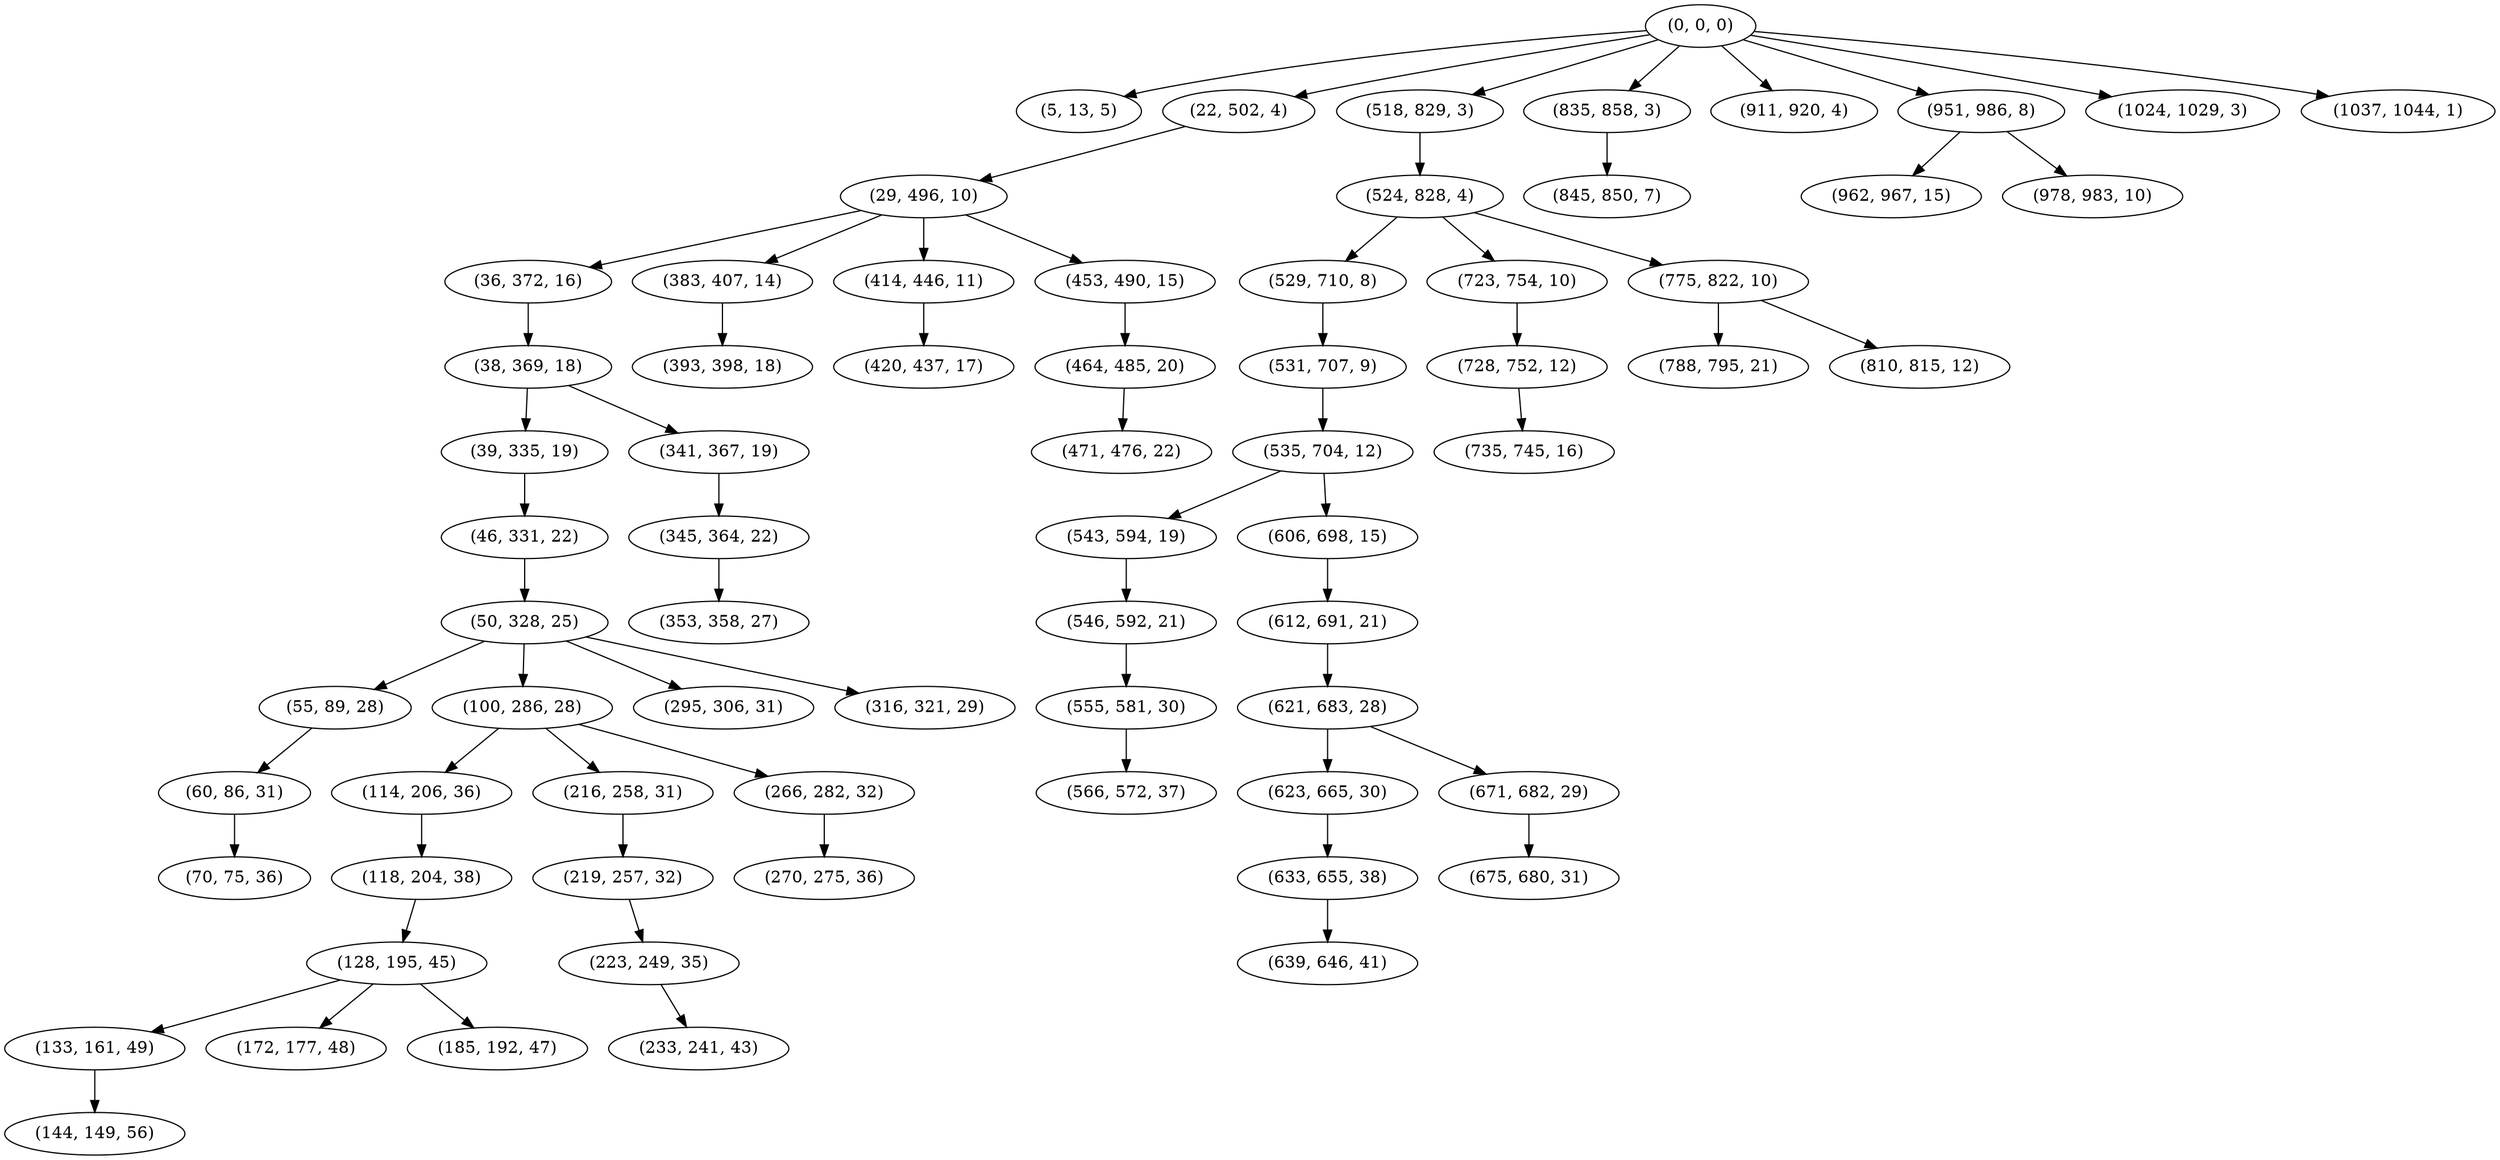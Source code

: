 digraph tree {
    "(0, 0, 0)";
    "(5, 13, 5)";
    "(22, 502, 4)";
    "(29, 496, 10)";
    "(36, 372, 16)";
    "(38, 369, 18)";
    "(39, 335, 19)";
    "(46, 331, 22)";
    "(50, 328, 25)";
    "(55, 89, 28)";
    "(60, 86, 31)";
    "(70, 75, 36)";
    "(100, 286, 28)";
    "(114, 206, 36)";
    "(118, 204, 38)";
    "(128, 195, 45)";
    "(133, 161, 49)";
    "(144, 149, 56)";
    "(172, 177, 48)";
    "(185, 192, 47)";
    "(216, 258, 31)";
    "(219, 257, 32)";
    "(223, 249, 35)";
    "(233, 241, 43)";
    "(266, 282, 32)";
    "(270, 275, 36)";
    "(295, 306, 31)";
    "(316, 321, 29)";
    "(341, 367, 19)";
    "(345, 364, 22)";
    "(353, 358, 27)";
    "(383, 407, 14)";
    "(393, 398, 18)";
    "(414, 446, 11)";
    "(420, 437, 17)";
    "(453, 490, 15)";
    "(464, 485, 20)";
    "(471, 476, 22)";
    "(518, 829, 3)";
    "(524, 828, 4)";
    "(529, 710, 8)";
    "(531, 707, 9)";
    "(535, 704, 12)";
    "(543, 594, 19)";
    "(546, 592, 21)";
    "(555, 581, 30)";
    "(566, 572, 37)";
    "(606, 698, 15)";
    "(612, 691, 21)";
    "(621, 683, 28)";
    "(623, 665, 30)";
    "(633, 655, 38)";
    "(639, 646, 41)";
    "(671, 682, 29)";
    "(675, 680, 31)";
    "(723, 754, 10)";
    "(728, 752, 12)";
    "(735, 745, 16)";
    "(775, 822, 10)";
    "(788, 795, 21)";
    "(810, 815, 12)";
    "(835, 858, 3)";
    "(845, 850, 7)";
    "(911, 920, 4)";
    "(951, 986, 8)";
    "(962, 967, 15)";
    "(978, 983, 10)";
    "(1024, 1029, 3)";
    "(1037, 1044, 1)";
    "(0, 0, 0)" -> "(5, 13, 5)";
    "(0, 0, 0)" -> "(22, 502, 4)";
    "(0, 0, 0)" -> "(518, 829, 3)";
    "(0, 0, 0)" -> "(835, 858, 3)";
    "(0, 0, 0)" -> "(911, 920, 4)";
    "(0, 0, 0)" -> "(951, 986, 8)";
    "(0, 0, 0)" -> "(1024, 1029, 3)";
    "(0, 0, 0)" -> "(1037, 1044, 1)";
    "(22, 502, 4)" -> "(29, 496, 10)";
    "(29, 496, 10)" -> "(36, 372, 16)";
    "(29, 496, 10)" -> "(383, 407, 14)";
    "(29, 496, 10)" -> "(414, 446, 11)";
    "(29, 496, 10)" -> "(453, 490, 15)";
    "(36, 372, 16)" -> "(38, 369, 18)";
    "(38, 369, 18)" -> "(39, 335, 19)";
    "(38, 369, 18)" -> "(341, 367, 19)";
    "(39, 335, 19)" -> "(46, 331, 22)";
    "(46, 331, 22)" -> "(50, 328, 25)";
    "(50, 328, 25)" -> "(55, 89, 28)";
    "(50, 328, 25)" -> "(100, 286, 28)";
    "(50, 328, 25)" -> "(295, 306, 31)";
    "(50, 328, 25)" -> "(316, 321, 29)";
    "(55, 89, 28)" -> "(60, 86, 31)";
    "(60, 86, 31)" -> "(70, 75, 36)";
    "(100, 286, 28)" -> "(114, 206, 36)";
    "(100, 286, 28)" -> "(216, 258, 31)";
    "(100, 286, 28)" -> "(266, 282, 32)";
    "(114, 206, 36)" -> "(118, 204, 38)";
    "(118, 204, 38)" -> "(128, 195, 45)";
    "(128, 195, 45)" -> "(133, 161, 49)";
    "(128, 195, 45)" -> "(172, 177, 48)";
    "(128, 195, 45)" -> "(185, 192, 47)";
    "(133, 161, 49)" -> "(144, 149, 56)";
    "(216, 258, 31)" -> "(219, 257, 32)";
    "(219, 257, 32)" -> "(223, 249, 35)";
    "(223, 249, 35)" -> "(233, 241, 43)";
    "(266, 282, 32)" -> "(270, 275, 36)";
    "(341, 367, 19)" -> "(345, 364, 22)";
    "(345, 364, 22)" -> "(353, 358, 27)";
    "(383, 407, 14)" -> "(393, 398, 18)";
    "(414, 446, 11)" -> "(420, 437, 17)";
    "(453, 490, 15)" -> "(464, 485, 20)";
    "(464, 485, 20)" -> "(471, 476, 22)";
    "(518, 829, 3)" -> "(524, 828, 4)";
    "(524, 828, 4)" -> "(529, 710, 8)";
    "(524, 828, 4)" -> "(723, 754, 10)";
    "(524, 828, 4)" -> "(775, 822, 10)";
    "(529, 710, 8)" -> "(531, 707, 9)";
    "(531, 707, 9)" -> "(535, 704, 12)";
    "(535, 704, 12)" -> "(543, 594, 19)";
    "(535, 704, 12)" -> "(606, 698, 15)";
    "(543, 594, 19)" -> "(546, 592, 21)";
    "(546, 592, 21)" -> "(555, 581, 30)";
    "(555, 581, 30)" -> "(566, 572, 37)";
    "(606, 698, 15)" -> "(612, 691, 21)";
    "(612, 691, 21)" -> "(621, 683, 28)";
    "(621, 683, 28)" -> "(623, 665, 30)";
    "(621, 683, 28)" -> "(671, 682, 29)";
    "(623, 665, 30)" -> "(633, 655, 38)";
    "(633, 655, 38)" -> "(639, 646, 41)";
    "(671, 682, 29)" -> "(675, 680, 31)";
    "(723, 754, 10)" -> "(728, 752, 12)";
    "(728, 752, 12)" -> "(735, 745, 16)";
    "(775, 822, 10)" -> "(788, 795, 21)";
    "(775, 822, 10)" -> "(810, 815, 12)";
    "(835, 858, 3)" -> "(845, 850, 7)";
    "(951, 986, 8)" -> "(962, 967, 15)";
    "(951, 986, 8)" -> "(978, 983, 10)";
}
